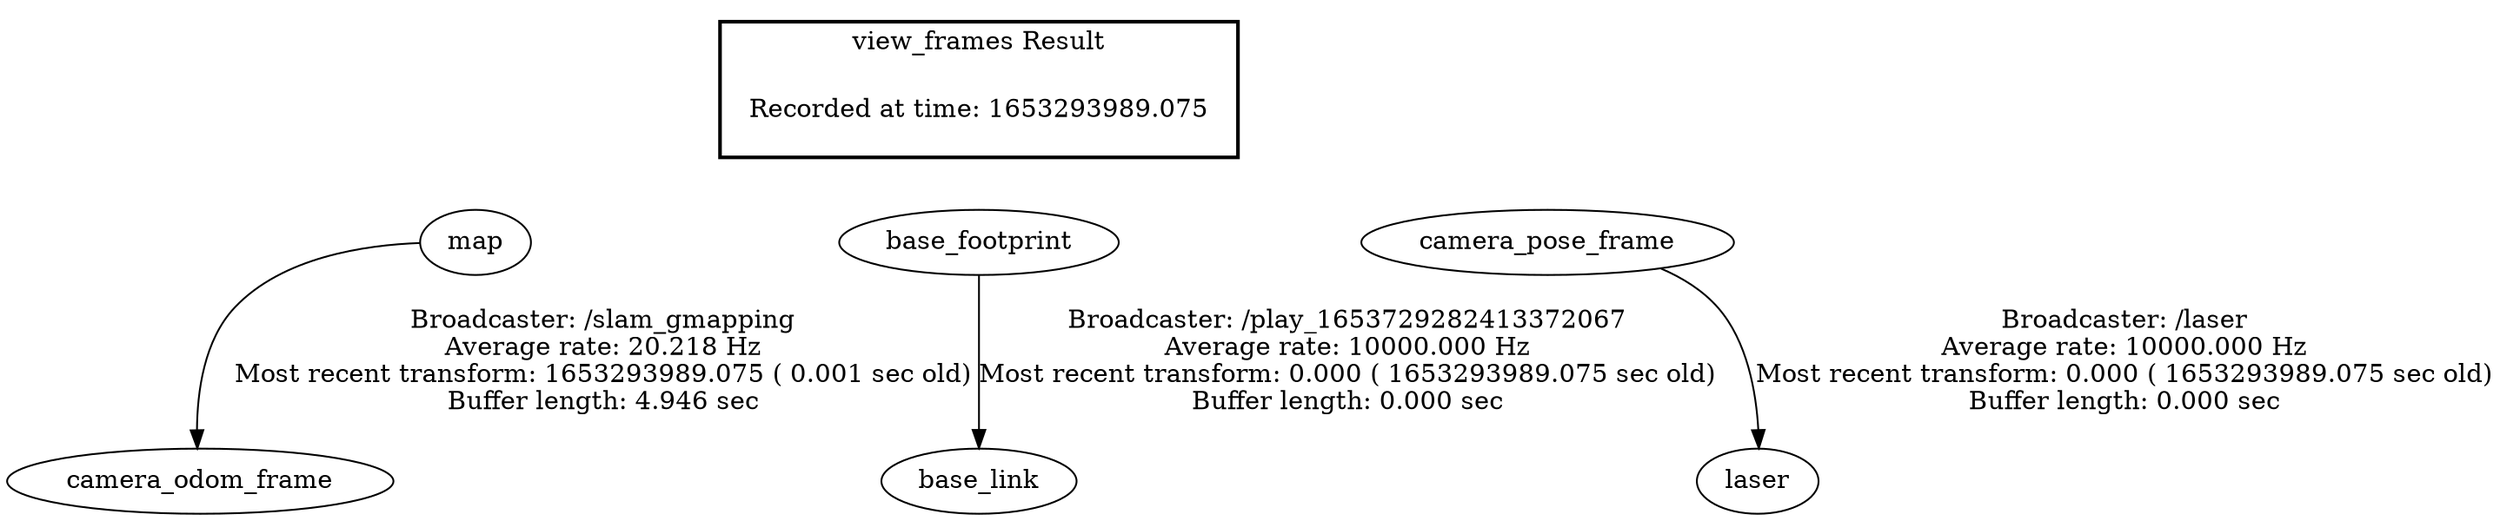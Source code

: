 digraph G {
"map" -> "camera_odom_frame"[label="Broadcaster: /slam_gmapping\nAverage rate: 20.218 Hz\nMost recent transform: 1653293989.075 ( 0.001 sec old)\nBuffer length: 4.946 sec\n"];
"base_footprint" -> "base_link"[label="Broadcaster: /play_1653729282413372067\nAverage rate: 10000.000 Hz\nMost recent transform: 0.000 ( 1653293989.075 sec old)\nBuffer length: 0.000 sec\n"];
"camera_pose_frame" -> "laser"[label="Broadcaster: /laser\nAverage rate: 10000.000 Hz\nMost recent transform: 0.000 ( 1653293989.075 sec old)\nBuffer length: 0.000 sec\n"];
edge [style=invis];
 subgraph cluster_legend { style=bold; color=black; label ="view_frames Result";
"Recorded at time: 1653293989.075"[ shape=plaintext ] ;
 }->"map";
edge [style=invis];
 subgraph cluster_legend { style=bold; color=black; label ="view_frames Result";
"Recorded at time: 1653293989.075"[ shape=plaintext ] ;
 }->"base_footprint";
edge [style=invis];
 subgraph cluster_legend { style=bold; color=black; label ="view_frames Result";
"Recorded at time: 1653293989.075"[ shape=plaintext ] ;
 }->"camera_pose_frame";
}